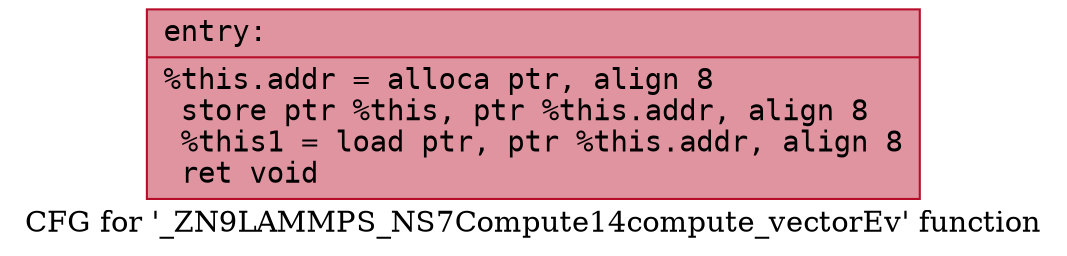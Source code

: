 digraph "CFG for '_ZN9LAMMPS_NS7Compute14compute_vectorEv' function" {
	label="CFG for '_ZN9LAMMPS_NS7Compute14compute_vectorEv' function";

	Node0x5632c9fe4490 [shape=record,color="#b70d28ff", style=filled, fillcolor="#b70d2870" fontname="Courier",label="{entry:\l|  %this.addr = alloca ptr, align 8\l  store ptr %this, ptr %this.addr, align 8\l  %this1 = load ptr, ptr %this.addr, align 8\l  ret void\l}"];
}
